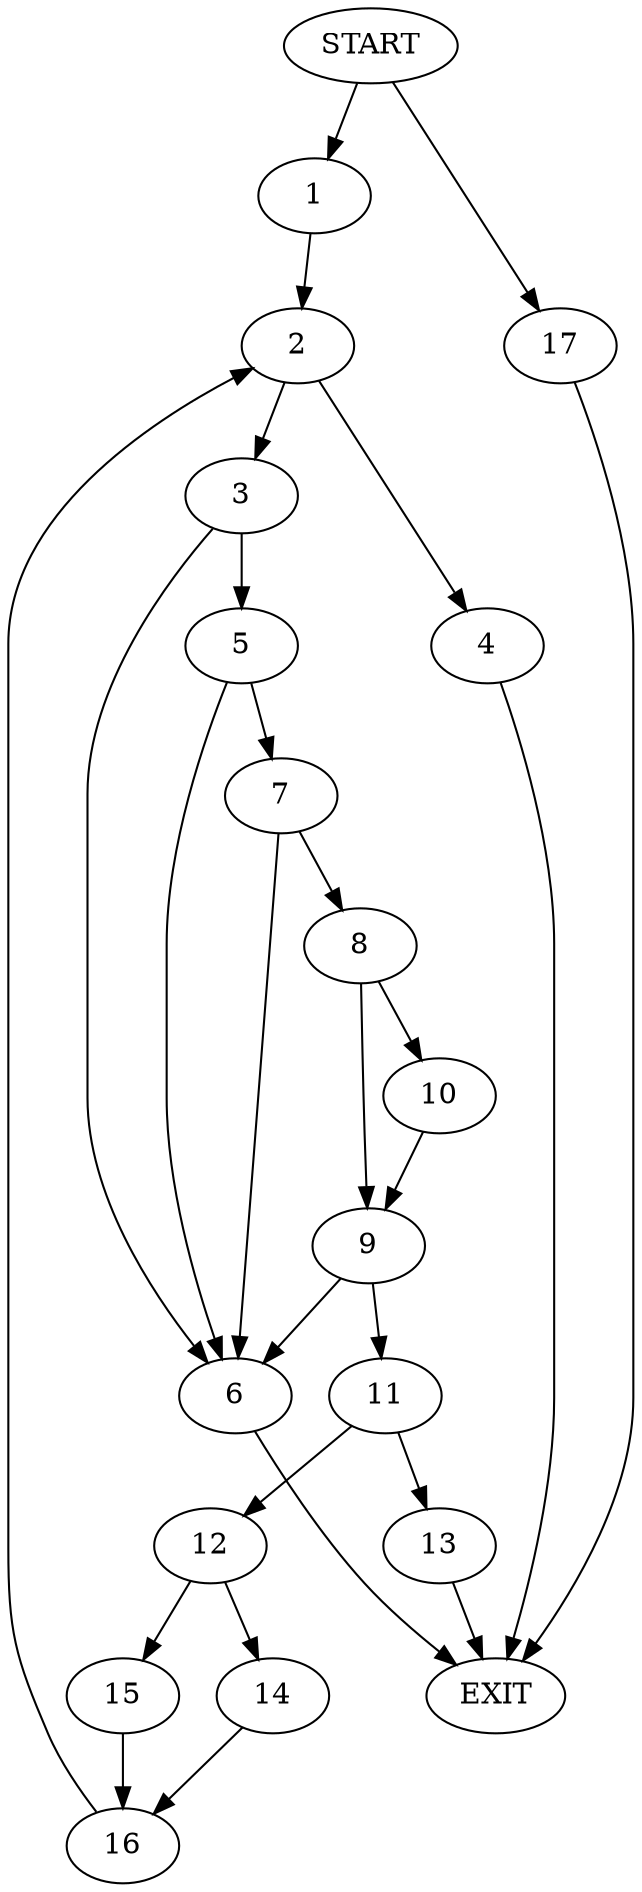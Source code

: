 digraph {
0 [label="START"]
18 [label="EXIT"]
0 -> 1
1 -> 2
2 -> 3
2 -> 4
4 -> 18
3 -> 5
3 -> 6
6 -> 18
5 -> 7
5 -> 6
7 -> 8
7 -> 6
8 -> 9
8 -> 10
9 -> 11
9 -> 6
10 -> 9
11 -> 12
11 -> 13
13 -> 18
12 -> 14
12 -> 15
15 -> 16
14 -> 16
16 -> 2
0 -> 17
17 -> 18
}
